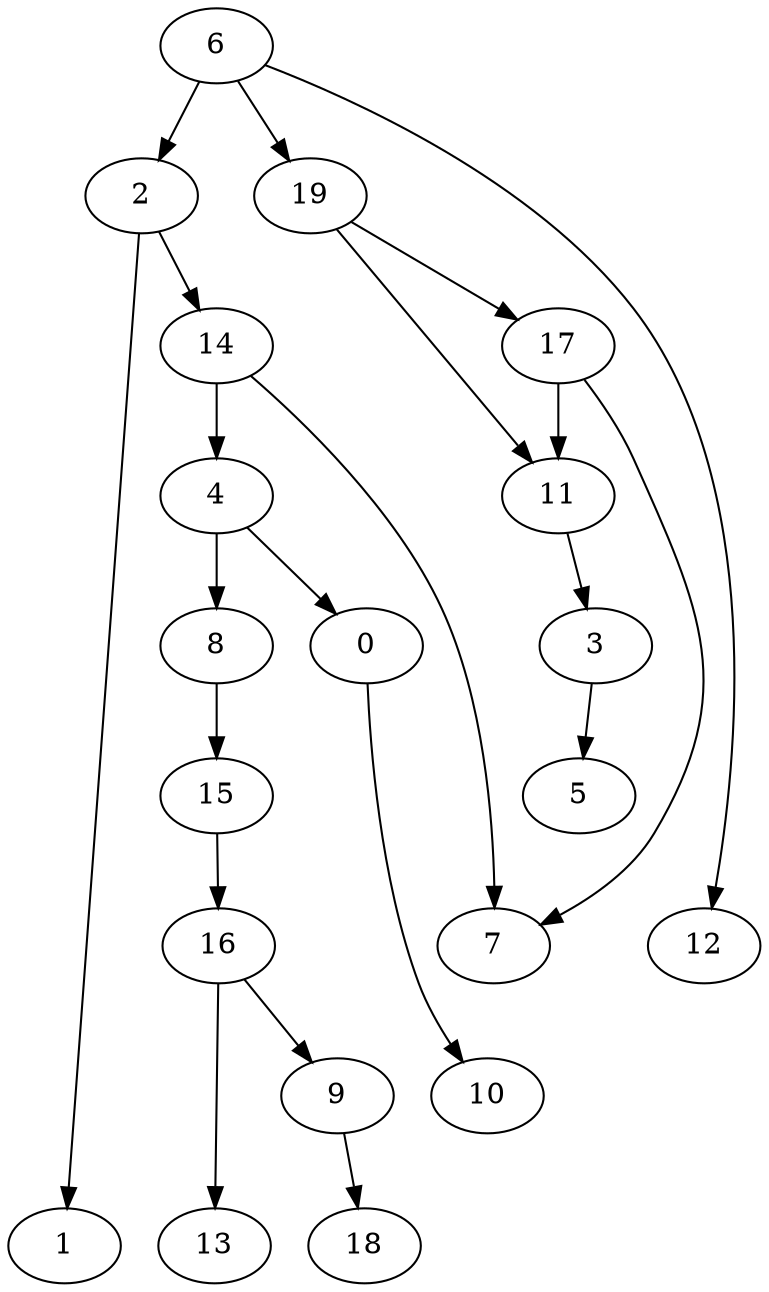 digraph g {
0;
1;
2;
3;
4;
5;
6;
7;
8;
9;
10;
11;
12;
13;
14;
15;
16;
17;
18;
19;
0 -> 10 [weight=0];
2 -> 14 [weight=0];
2 -> 1 [weight=0];
3 -> 5 [weight=0];
4 -> 0 [weight=0];
4 -> 8 [weight=0];
6 -> 19 [weight=0];
6 -> 2 [weight=0];
6 -> 12 [weight=0];
8 -> 15 [weight=0];
9 -> 18 [weight=0];
11 -> 3 [weight=0];
14 -> 4 [weight=0];
14 -> 7 [weight=0];
15 -> 16 [weight=0];
16 -> 13 [weight=0];
16 -> 9 [weight=0];
17 -> 7 [weight=0];
17 -> 11 [weight=1];
19 -> 17 [weight=0];
19 -> 11 [weight=0];
}
